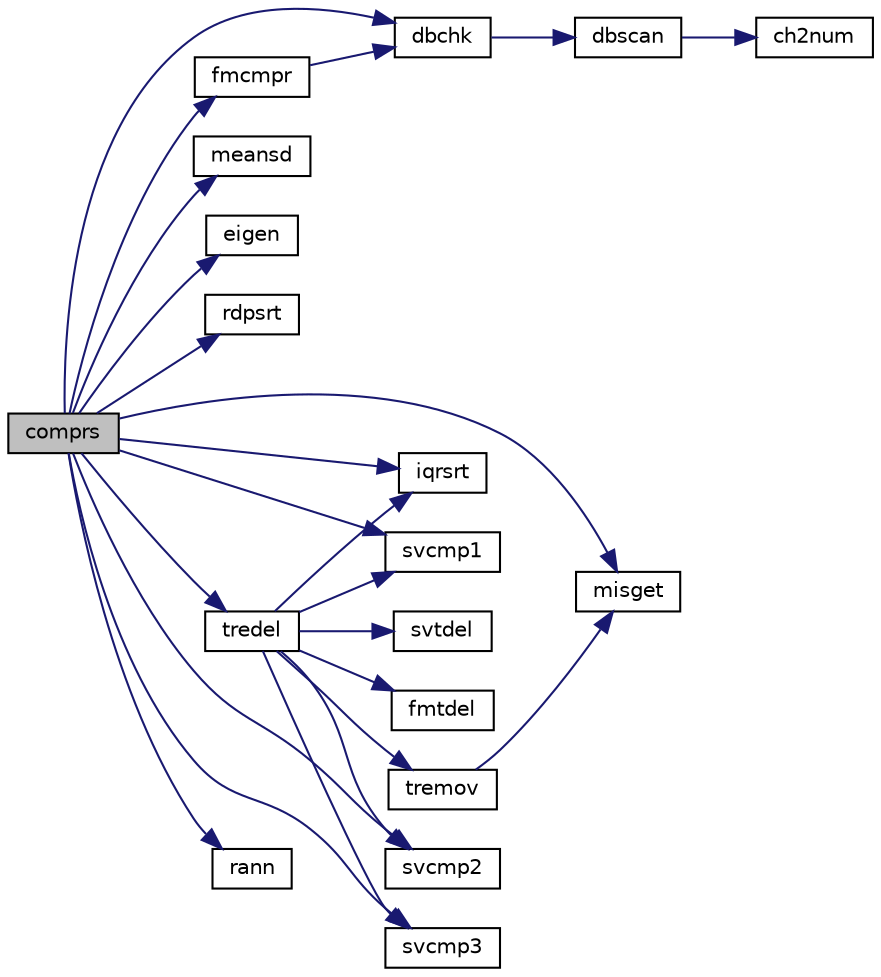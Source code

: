 digraph "comprs"
{
  edge [fontname="Helvetica",fontsize="10",labelfontname="Helvetica",labelfontsize="10"];
  node [fontname="Helvetica",fontsize="10",shape=record];
  rankdir="LR";
  Node1 [label="comprs",height=0.2,width=0.4,color="black", fillcolor="grey75", style="filled", fontcolor="black"];
  Node1 -> Node2 [color="midnightblue",fontsize="10",style="solid",fontname="Helvetica"];
  Node2 [label="dbchk",height=0.2,width=0.4,color="black", fillcolor="white", style="filled",URL="$dbchk_8f.html#a50e82b8d87ebaeb63d8e1abab05bc20b"];
  Node2 -> Node3 [color="midnightblue",fontsize="10",style="solid",fontname="Helvetica"];
  Node3 [label="dbscan",height=0.2,width=0.4,color="black", fillcolor="white", style="filled",URL="$dbscan_8f.html#a18f1eb65a1dbf6141e44b1ac4a10757e"];
  Node3 -> Node4 [color="midnightblue",fontsize="10",style="solid",fontname="Helvetica"];
  Node4 [label="ch2num",height=0.2,width=0.4,color="black", fillcolor="white", style="filled",URL="$ch2num_8f.html#acc5a9987290b4e6c8cfe65bd2cd93540"];
  Node1 -> Node5 [color="midnightblue",fontsize="10",style="solid",fontname="Helvetica"];
  Node5 [label="meansd",height=0.2,width=0.4,color="black", fillcolor="white", style="filled",URL="$meansd_8f.html#ae1adfa11a56e81fb49e19111aae30af4"];
  Node1 -> Node6 [color="midnightblue",fontsize="10",style="solid",fontname="Helvetica"];
  Node6 [label="eigen",height=0.2,width=0.4,color="black", fillcolor="white", style="filled",URL="$eigen_8f.html#a6235fe5aa226f81d60122047e156250f"];
  Node1 -> Node7 [color="midnightblue",fontsize="10",style="solid",fontname="Helvetica"];
  Node7 [label="rdpsrt",height=0.2,width=0.4,color="black", fillcolor="white", style="filled",URL="$rdpsrt_8f.html#a0f0c79b72af19ed56f74ee89ecae6877"];
  Node1 -> Node8 [color="midnightblue",fontsize="10",style="solid",fontname="Helvetica"];
  Node8 [label="iqrsrt",height=0.2,width=0.4,color="black", fillcolor="white", style="filled",URL="$iqrsrt_8f.html#a13cdd0739870428d948dbf04a9dcc9ed"];
  Node1 -> Node9 [color="midnightblue",fontsize="10",style="solid",fontname="Helvetica"];
  Node9 [label="fmcmpr",height=0.2,width=0.4,color="black", fillcolor="white", style="filled",URL="$fmcmpr_8f.html#a67c46e1645d75ab9d3fde8d3b1228463"];
  Node9 -> Node2 [color="midnightblue",fontsize="10",style="solid",fontname="Helvetica"];
  Node1 -> Node10 [color="midnightblue",fontsize="10",style="solid",fontname="Helvetica"];
  Node10 [label="svcmp1",height=0.2,width=0.4,color="black", fillcolor="white", style="filled",URL="$svcmp1_8f.html#abdb4795a12511c4c79329837c9a59887"];
  Node1 -> Node11 [color="midnightblue",fontsize="10",style="solid",fontname="Helvetica"];
  Node11 [label="rann",height=0.2,width=0.4,color="black", fillcolor="white", style="filled",URL="$rann_8f.html#adcf580f559b80223c24308901aeda3c0"];
  Node1 -> Node12 [color="midnightblue",fontsize="10",style="solid",fontname="Helvetica"];
  Node12 [label="svcmp2",height=0.2,width=0.4,color="black", fillcolor="white", style="filled",URL="$svcmp2_8f.html#a8654e766e5e3439616f68581358a27ca"];
  Node1 -> Node13 [color="midnightblue",fontsize="10",style="solid",fontname="Helvetica"];
  Node13 [label="misget",height=0.2,width=0.4,color="black", fillcolor="white", style="filled",URL="$misget_8f.html#a1287765232a4e41af838bb4967b34007"];
  Node1 -> Node14 [color="midnightblue",fontsize="10",style="solid",fontname="Helvetica"];
  Node14 [label="svcmp3",height=0.2,width=0.4,color="black", fillcolor="white", style="filled",URL="$svcmp3_8f.html#a91913cfb3073cee69cd05bd239dc34bf"];
  Node1 -> Node15 [color="midnightblue",fontsize="10",style="solid",fontname="Helvetica"];
  Node15 [label="tredel",height=0.2,width=0.4,color="black", fillcolor="white", style="filled",URL="$tredel_8f.html#aae66d3bc8467c6536ce470a1ca958a3a"];
  Node15 -> Node8 [color="midnightblue",fontsize="10",style="solid",fontname="Helvetica"];
  Node15 -> Node16 [color="midnightblue",fontsize="10",style="solid",fontname="Helvetica"];
  Node16 [label="svtdel",height=0.2,width=0.4,color="black", fillcolor="white", style="filled",URL="$svtdel_8f.html#a964f9ca637755f5b92e11d8289a8b231"];
  Node15 -> Node10 [color="midnightblue",fontsize="10",style="solid",fontname="Helvetica"];
  Node15 -> Node17 [color="midnightblue",fontsize="10",style="solid",fontname="Helvetica"];
  Node17 [label="tremov",height=0.2,width=0.4,color="black", fillcolor="white", style="filled",URL="$tremov_8f.html#a7fe679882299fda91b8f1531697f6bea"];
  Node17 -> Node13 [color="midnightblue",fontsize="10",style="solid",fontname="Helvetica"];
  Node15 -> Node18 [color="midnightblue",fontsize="10",style="solid",fontname="Helvetica"];
  Node18 [label="fmtdel",height=0.2,width=0.4,color="black", fillcolor="white", style="filled",URL="$fmtdel_8f.html#a8186f08e4dea3246aab3a640f844b2d1"];
  Node15 -> Node12 [color="midnightblue",fontsize="10",style="solid",fontname="Helvetica"];
  Node15 -> Node14 [color="midnightblue",fontsize="10",style="solid",fontname="Helvetica"];
}
